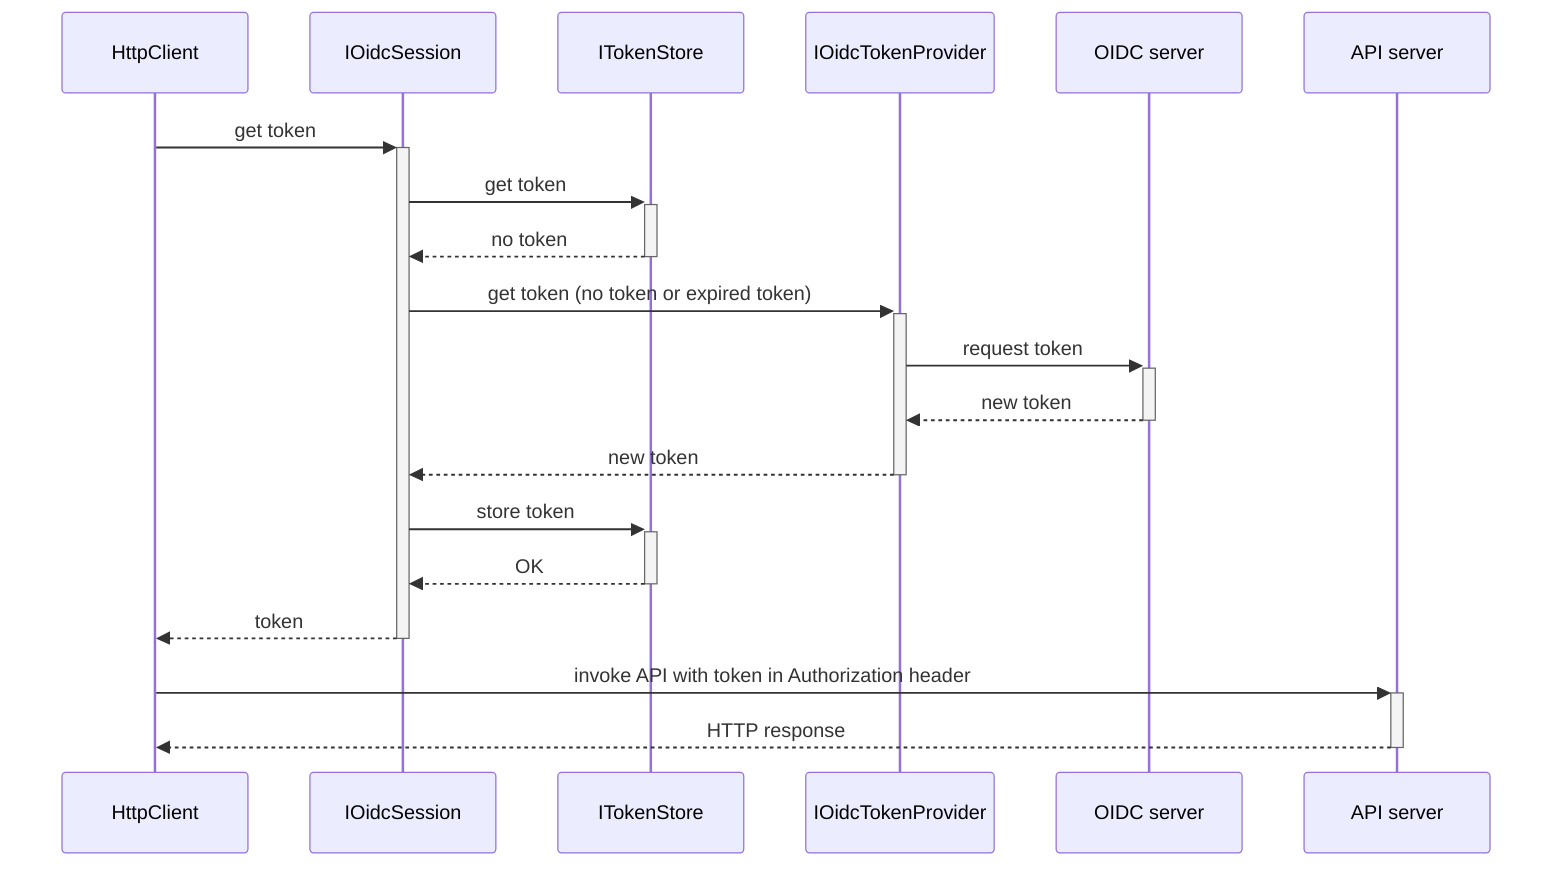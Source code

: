 sequenceDiagram
  HttpClient ->>+ IOidcSession: get token
    IOidcSession ->>+ ITokenStore: get token
    ITokenStore -->>- IOidcSession: no token
    IOidcSession ->>+ IOidcTokenProvider: get token (no token or expired token)
      IOidcTokenProvider ->>+ OIDC server: request token
      OIDC server -->>- IOidcTokenProvider: new token
    IOidcTokenProvider -->>- IOidcSession: new token
    IOidcSession ->>+ ITokenStore: store token
    ITokenStore -->>- IOidcSession: OK
  IOidcSession -->>- HttpClient: token
  HttpClient ->>+ API server: invoke API with token in Authorization header
  API server -->>- HttpClient: HTTP response